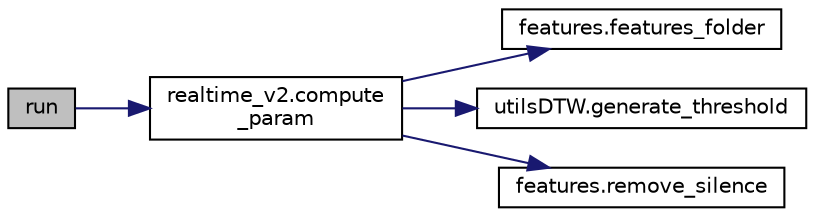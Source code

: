 digraph "run"
{
 // LATEX_PDF_SIZE
  edge [fontname="Helvetica",fontsize="10",labelfontname="Helvetica",labelfontsize="10"];
  node [fontname="Helvetica",fontsize="10",shape=record];
  rankdir="LR";
  Node1 [label="run",height=0.2,width=0.4,color="black", fillcolor="grey75", style="filled", fontcolor="black",tooltip=" "];
  Node1 -> Node2 [color="midnightblue",fontsize="10",style="solid",fontname="Helvetica"];
  Node2 [label="realtime_v2.compute\l_param",height=0.2,width=0.4,color="black", fillcolor="white", style="filled",URL="$namespacerealtime__v2.html#a4542f30081af188adf80095ea27ba91a",tooltip=" "];
  Node2 -> Node3 [color="midnightblue",fontsize="10",style="solid",fontname="Helvetica"];
  Node3 [label="features.features_folder",height=0.2,width=0.4,color="black", fillcolor="white", style="filled",URL="$namespacefeatures.html#a5b0c95cb4d92cf074b9a6f9bde218505",tooltip=" "];
  Node2 -> Node4 [color="midnightblue",fontsize="10",style="solid",fontname="Helvetica"];
  Node4 [label="utilsDTW.generate_threshold",height=0.2,width=0.4,color="black", fillcolor="white", style="filled",URL="$namespaceutils_d_t_w.html#ae31efd4fca841f9ee5fd963cafb8d47e",tooltip=" "];
  Node2 -> Node5 [color="midnightblue",fontsize="10",style="solid",fontname="Helvetica"];
  Node5 [label="features.remove_silence",height=0.2,width=0.4,color="black", fillcolor="white", style="filled",URL="$namespacefeatures.html#aa0dd2f81a1994fb1b78766a404642ee3",tooltip=" "];
}
